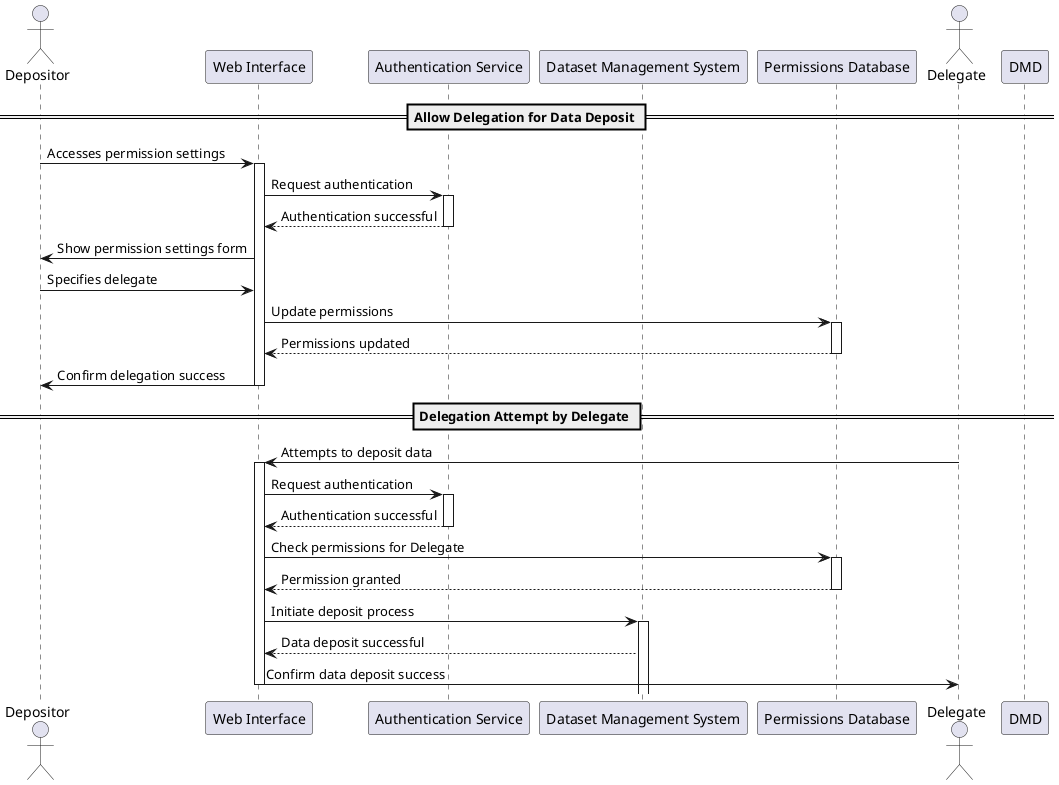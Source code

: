 @startuml
actor Depositor
participant "Web Interface" as Web
participant "Authentication Service" as Auth
participant "Dataset Management System" as DMS
participant "Permissions Database" as Permissions

== Allow Delegation for Data Deposit ==

Depositor -> Web: Accesses permission settings
activate Web

Web -> Auth: Request authentication
activate Auth

Auth --> Web: Authentication successful
deactivate Auth

Web -> Depositor: Show permission settings form
Depositor -> Web: Specifies delegate
Web -> Permissions: Update permissions
activate Permissions

Permissions --> Web: Permissions updated
deactivate Permissions

Web -> Depositor: Confirm delegation success
deactivate Web

== Delegation Attempt by Delegate ==

actor Delegate
Delegate -> Web: Attempts to deposit data
activate Web

Web -> Auth: Request authentication
activate Auth

Auth --> Web: Authentication successful
deactivate Auth

Web -> Permissions: Check permissions for Delegate
activate Permissions

Permissions --> Web: Permission granted
deactivate Permissions

Web -> DMS: Initiate deposit process
activate DMS

DMS --> Web: Data deposit successful
deactivate DMD

Web -> Delegate: Confirm data deposit success
deactivate Web

@enduml